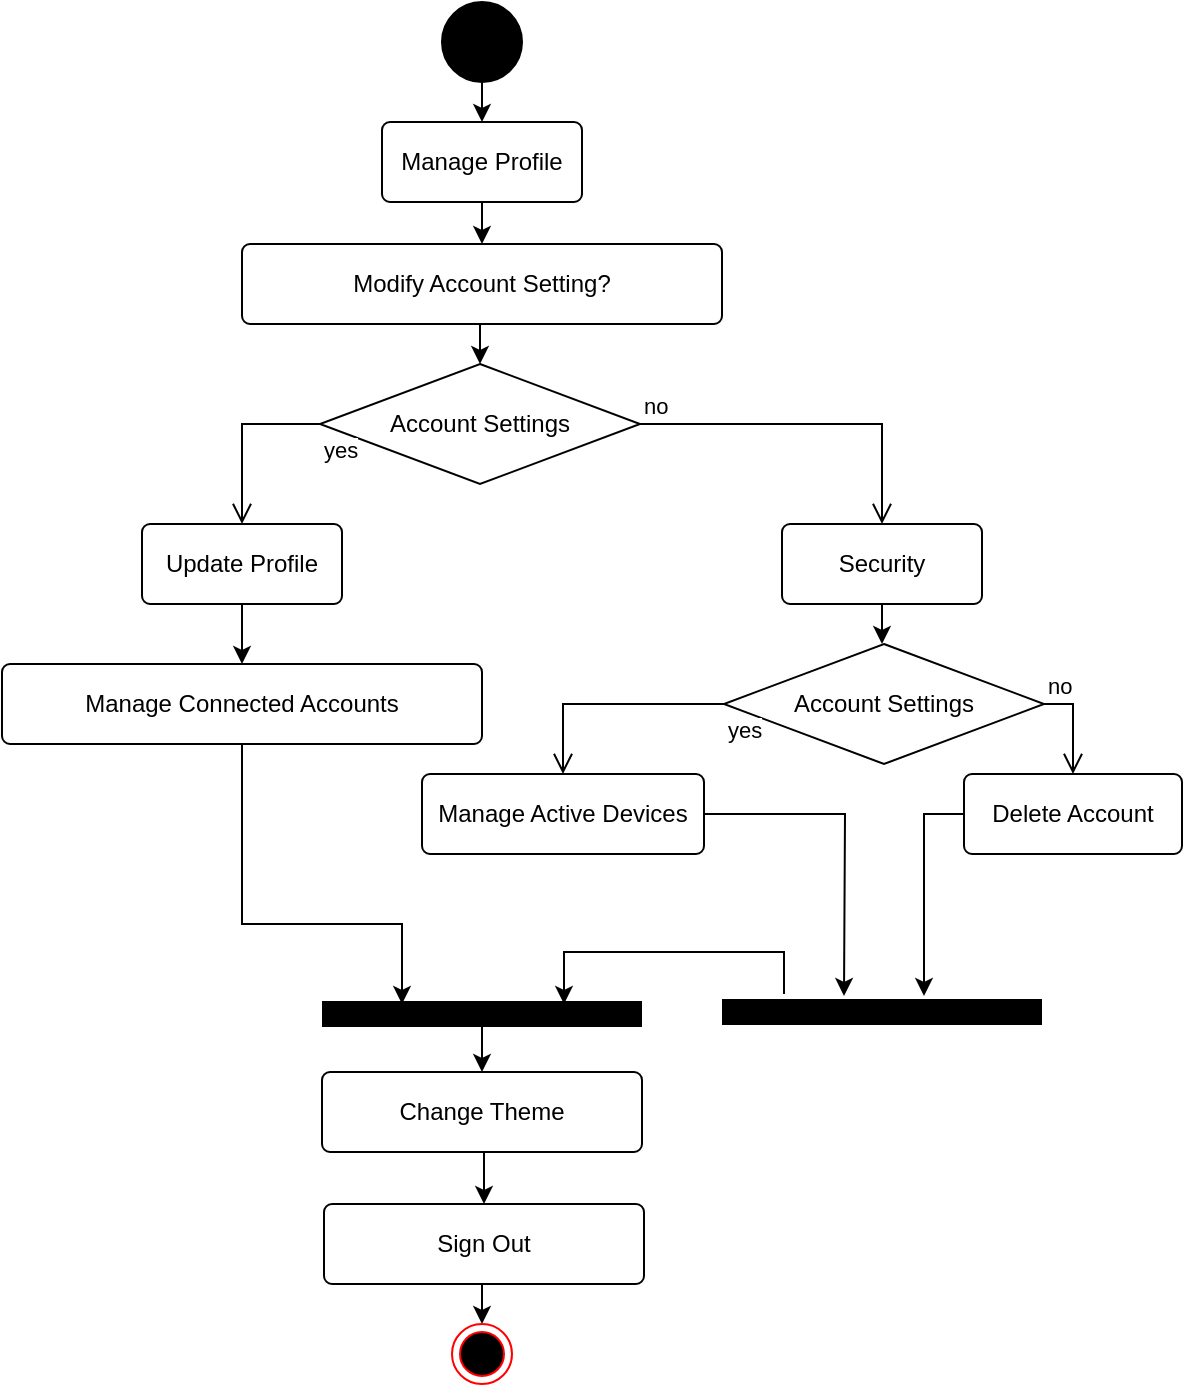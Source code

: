 <mxfile version="23.1.5" type="github">
  <diagram name="Page-1" id="7LJppE1JE4XpLKsh6bBd">
    <mxGraphModel dx="1138" dy="1743" grid="1" gridSize="10" guides="1" tooltips="1" connect="1" arrows="1" fold="1" page="1" pageScale="1" pageWidth="827" pageHeight="1169" math="0" shadow="0">
      <root>
        <mxCell id="0" />
        <mxCell id="1" parent="0" />
        <mxCell id="F_9zOkvMGBa57DA_jnb--28" style="edgeStyle=orthogonalEdgeStyle;rounded=0;orthogonalLoop=1;jettySize=auto;html=1;exitX=0.5;exitY=1;exitDx=0;exitDy=0;entryX=0.5;entryY=0;entryDx=0;entryDy=0;" edge="1" parent="1" source="F_9zOkvMGBa57DA_jnb--2" target="F_9zOkvMGBa57DA_jnb--4">
          <mxGeometry relative="1" as="geometry" />
        </mxCell>
        <mxCell id="F_9zOkvMGBa57DA_jnb--2" value="" style="ellipse;whiteSpace=wrap;html=1;aspect=fixed;fillColor=#000000;" vertex="1" parent="1">
          <mxGeometry x="380" y="-221" width="40" height="40" as="geometry" />
        </mxCell>
        <mxCell id="F_9zOkvMGBa57DA_jnb--44" style="edgeStyle=orthogonalEdgeStyle;rounded=0;orthogonalLoop=1;jettySize=auto;html=1;exitX=0.5;exitY=1;exitDx=0;exitDy=0;entryX=0.5;entryY=0;entryDx=0;entryDy=0;" edge="1" parent="1" source="F_9zOkvMGBa57DA_jnb--4" target="F_9zOkvMGBa57DA_jnb--43">
          <mxGeometry relative="1" as="geometry" />
        </mxCell>
        <mxCell id="F_9zOkvMGBa57DA_jnb--4" value="Manage Profile" style="rounded=1;arcSize=10;whiteSpace=wrap;html=1;align=center;" vertex="1" parent="1">
          <mxGeometry x="350" y="-161" width="100" height="40" as="geometry" />
        </mxCell>
        <mxCell id="F_9zOkvMGBa57DA_jnb--22" style="edgeStyle=orthogonalEdgeStyle;rounded=0;orthogonalLoop=1;jettySize=auto;html=1;exitX=0.5;exitY=1;exitDx=0;exitDy=0;entryX=0.5;entryY=0;entryDx=0;entryDy=0;" edge="1" parent="1" source="F_9zOkvMGBa57DA_jnb--9" target="F_9zOkvMGBa57DA_jnb--11">
          <mxGeometry relative="1" as="geometry" />
        </mxCell>
        <mxCell id="F_9zOkvMGBa57DA_jnb--9" value="Update Profile" style="rounded=1;arcSize=10;whiteSpace=wrap;html=1;align=center;" vertex="1" parent="1">
          <mxGeometry x="230" y="40" width="100" height="40" as="geometry" />
        </mxCell>
        <mxCell id="F_9zOkvMGBa57DA_jnb--36" style="edgeStyle=orthogonalEdgeStyle;rounded=0;orthogonalLoop=1;jettySize=auto;html=1;exitX=0.5;exitY=1;exitDx=0;exitDy=0;entryX=0.5;entryY=0;entryDx=0;entryDy=0;" edge="1" parent="1" source="F_9zOkvMGBa57DA_jnb--10">
          <mxGeometry relative="1" as="geometry">
            <mxPoint x="600" y="100" as="targetPoint" />
          </mxGeometry>
        </mxCell>
        <mxCell id="F_9zOkvMGBa57DA_jnb--10" value="Security" style="rounded=1;arcSize=10;whiteSpace=wrap;html=1;align=center;" vertex="1" parent="1">
          <mxGeometry x="550" y="40" width="100" height="40" as="geometry" />
        </mxCell>
        <mxCell id="F_9zOkvMGBa57DA_jnb--51" style="edgeStyle=orthogonalEdgeStyle;rounded=0;orthogonalLoop=1;jettySize=auto;html=1;exitX=0.5;exitY=1;exitDx=0;exitDy=0;" edge="1" parent="1" source="F_9zOkvMGBa57DA_jnb--11">
          <mxGeometry relative="1" as="geometry">
            <mxPoint x="360" y="280" as="targetPoint" />
            <Array as="points">
              <mxPoint x="280" y="240" />
              <mxPoint x="360" y="240" />
            </Array>
          </mxGeometry>
        </mxCell>
        <mxCell id="F_9zOkvMGBa57DA_jnb--11" value="Manage Connected Accounts" style="rounded=1;arcSize=10;whiteSpace=wrap;html=1;align=center;" vertex="1" parent="1">
          <mxGeometry x="160" y="110" width="240" height="40" as="geometry" />
        </mxCell>
        <mxCell id="F_9zOkvMGBa57DA_jnb--30" style="edgeStyle=orthogonalEdgeStyle;rounded=0;orthogonalLoop=1;jettySize=auto;html=1;exitX=1;exitY=0.5;exitDx=0;exitDy=0;" edge="1" parent="1" source="F_9zOkvMGBa57DA_jnb--16">
          <mxGeometry relative="1" as="geometry">
            <mxPoint x="581" y="276" as="targetPoint" />
          </mxGeometry>
        </mxCell>
        <mxCell id="F_9zOkvMGBa57DA_jnb--16" value="Manage Active Devices" style="rounded=1;arcSize=10;whiteSpace=wrap;html=1;align=center;" vertex="1" parent="1">
          <mxGeometry x="370" y="165" width="141" height="40" as="geometry" />
        </mxCell>
        <mxCell id="F_9zOkvMGBa57DA_jnb--50" style="edgeStyle=orthogonalEdgeStyle;rounded=0;orthogonalLoop=1;jettySize=auto;html=1;exitX=0;exitY=0.5;exitDx=0;exitDy=0;" edge="1" parent="1" source="F_9zOkvMGBa57DA_jnb--17">
          <mxGeometry relative="1" as="geometry">
            <mxPoint x="621" y="276" as="targetPoint" />
            <Array as="points">
              <mxPoint x="621" y="185" />
              <mxPoint x="621" y="276" />
            </Array>
          </mxGeometry>
        </mxCell>
        <mxCell id="F_9zOkvMGBa57DA_jnb--17" value="Delete Account" style="rounded=1;arcSize=10;whiteSpace=wrap;html=1;align=center;" vertex="1" parent="1">
          <mxGeometry x="641" y="165" width="109" height="40" as="geometry" />
        </mxCell>
        <mxCell id="F_9zOkvMGBa57DA_jnb--19" value="" style="line;strokeWidth=13;rotatable=0;dashed=0;labelPosition=right;align=left;verticalAlign=middle;spacingTop=0;spacingLeft=6;points=[];portConstraint=eastwest;" vertex="1" parent="1">
          <mxGeometry x="320" y="280" width="160" height="10" as="geometry" />
        </mxCell>
        <mxCell id="F_9zOkvMGBa57DA_jnb--55" style="edgeStyle=orthogonalEdgeStyle;rounded=0;orthogonalLoop=1;jettySize=auto;html=1;exitX=0.5;exitY=1;exitDx=0;exitDy=0;entryX=0.5;entryY=0;entryDx=0;entryDy=0;" edge="1" parent="1" source="F_9zOkvMGBa57DA_jnb--20" target="F_9zOkvMGBa57DA_jnb--54">
          <mxGeometry relative="1" as="geometry" />
        </mxCell>
        <mxCell id="F_9zOkvMGBa57DA_jnb--20" value="Change Theme" style="rounded=1;arcSize=10;whiteSpace=wrap;html=1;align=center;" vertex="1" parent="1">
          <mxGeometry x="320" y="314" width="160" height="40" as="geometry" />
        </mxCell>
        <mxCell id="F_9zOkvMGBa57DA_jnb--24" value="Account Settings" style="rhombus;whiteSpace=wrap;html=1;fontColor=#000000;fillColor=#FFFFFF;strokeColor=#000000;" vertex="1" parent="1">
          <mxGeometry x="319" y="-40" width="160" height="60" as="geometry" />
        </mxCell>
        <mxCell id="F_9zOkvMGBa57DA_jnb--25" value="no" style="edgeStyle=orthogonalEdgeStyle;html=1;align=left;verticalAlign=bottom;endArrow=open;endSize=8;strokeColor=#000000;rounded=0;entryX=0.5;entryY=0;entryDx=0;entryDy=0;" edge="1" source="F_9zOkvMGBa57DA_jnb--24" parent="1" target="F_9zOkvMGBa57DA_jnb--10">
          <mxGeometry x="-1" relative="1" as="geometry">
            <mxPoint x="370" y="270" as="targetPoint" />
          </mxGeometry>
        </mxCell>
        <mxCell id="F_9zOkvMGBa57DA_jnb--26" value="yes" style="edgeStyle=orthogonalEdgeStyle;html=1;align=left;verticalAlign=top;endArrow=open;endSize=8;strokeColor=#000000;rounded=0;entryX=0.5;entryY=0;entryDx=0;entryDy=0;exitX=0;exitY=0.5;exitDx=0;exitDy=0;" edge="1" source="F_9zOkvMGBa57DA_jnb--24" parent="1" target="F_9zOkvMGBa57DA_jnb--9">
          <mxGeometry x="-1" relative="1" as="geometry">
            <mxPoint x="230" y="350" as="targetPoint" />
          </mxGeometry>
        </mxCell>
        <mxCell id="F_9zOkvMGBa57DA_jnb--34" value="" style="endArrow=classic;html=1;rounded=0;entryX=0.5;entryY=0;entryDx=0;entryDy=0;" edge="1" parent="1" source="F_9zOkvMGBa57DA_jnb--19" target="F_9zOkvMGBa57DA_jnb--20">
          <mxGeometry width="50" height="50" relative="1" as="geometry">
            <mxPoint x="300" y="284" as="sourcePoint" />
            <mxPoint x="350" y="234" as="targetPoint" />
          </mxGeometry>
        </mxCell>
        <mxCell id="F_9zOkvMGBa57DA_jnb--40" value="" style="line;strokeWidth=13;rotatable=0;dashed=0;labelPosition=right;align=left;verticalAlign=middle;spacingTop=0;spacingLeft=6;points=[];portConstraint=eastwest;" vertex="1" parent="1">
          <mxGeometry x="520" y="279" width="160" height="10" as="geometry" />
        </mxCell>
        <mxCell id="F_9zOkvMGBa57DA_jnb--41" value="" style="endArrow=classic;html=1;rounded=0;" edge="1" parent="1">
          <mxGeometry width="50" height="50" relative="1" as="geometry">
            <mxPoint x="551" y="275" as="sourcePoint" />
            <mxPoint x="441" y="280" as="targetPoint" />
            <Array as="points">
              <mxPoint x="551" y="254" />
              <mxPoint x="441" y="254" />
            </Array>
          </mxGeometry>
        </mxCell>
        <mxCell id="F_9zOkvMGBa57DA_jnb--45" style="edgeStyle=orthogonalEdgeStyle;rounded=0;orthogonalLoop=1;jettySize=auto;html=1;exitX=0.5;exitY=1;exitDx=0;exitDy=0;entryX=0.5;entryY=0;entryDx=0;entryDy=0;" edge="1" parent="1" source="F_9zOkvMGBa57DA_jnb--43" target="F_9zOkvMGBa57DA_jnb--24">
          <mxGeometry relative="1" as="geometry" />
        </mxCell>
        <mxCell id="F_9zOkvMGBa57DA_jnb--43" value="Modify Account Setting?" style="rounded=1;arcSize=10;whiteSpace=wrap;html=1;align=center;" vertex="1" parent="1">
          <mxGeometry x="280" y="-100" width="240" height="40" as="geometry" />
        </mxCell>
        <mxCell id="F_9zOkvMGBa57DA_jnb--46" value="Account Settings" style="rhombus;whiteSpace=wrap;html=1;fontColor=#000000;fillColor=#FFFFFF;strokeColor=#000000;" vertex="1" parent="1">
          <mxGeometry x="521" y="100" width="160" height="60" as="geometry" />
        </mxCell>
        <mxCell id="F_9zOkvMGBa57DA_jnb--47" value="no" style="edgeStyle=orthogonalEdgeStyle;html=1;align=left;verticalAlign=bottom;endArrow=open;endSize=8;strokeColor=#000000;rounded=0;entryX=0.5;entryY=0;entryDx=0;entryDy=0;" edge="1" parent="1" source="F_9zOkvMGBa57DA_jnb--46" target="F_9zOkvMGBa57DA_jnb--17">
          <mxGeometry x="-1" relative="1" as="geometry">
            <mxPoint x="761" y="176" as="targetPoint" />
            <Array as="points">
              <mxPoint x="695" y="130" />
            </Array>
          </mxGeometry>
        </mxCell>
        <mxCell id="F_9zOkvMGBa57DA_jnb--48" value="yes" style="edgeStyle=orthogonalEdgeStyle;html=1;align=left;verticalAlign=top;endArrow=open;endSize=8;strokeColor=#000000;rounded=0;entryX=0.5;entryY=0;entryDx=0;entryDy=0;" edge="1" parent="1" source="F_9zOkvMGBa57DA_jnb--46" target="F_9zOkvMGBa57DA_jnb--16">
          <mxGeometry x="-1" relative="1" as="geometry">
            <mxPoint x="415" y="186" as="targetPoint" />
            <Array as="points">
              <mxPoint x="441" y="130" />
            </Array>
          </mxGeometry>
        </mxCell>
        <mxCell id="F_9zOkvMGBa57DA_jnb--57" style="edgeStyle=orthogonalEdgeStyle;rounded=0;orthogonalLoop=1;jettySize=auto;html=1;exitX=0.5;exitY=1;exitDx=0;exitDy=0;entryX=0.5;entryY=0;entryDx=0;entryDy=0;" edge="1" parent="1" source="F_9zOkvMGBa57DA_jnb--54" target="F_9zOkvMGBa57DA_jnb--56">
          <mxGeometry relative="1" as="geometry" />
        </mxCell>
        <mxCell id="F_9zOkvMGBa57DA_jnb--54" value="Sign Out" style="rounded=1;arcSize=10;whiteSpace=wrap;html=1;align=center;" vertex="1" parent="1">
          <mxGeometry x="321" y="380" width="160" height="40" as="geometry" />
        </mxCell>
        <mxCell id="F_9zOkvMGBa57DA_jnb--56" value="" style="ellipse;html=1;shape=endState;fillColor=#000000;strokeColor=#ff0000;" vertex="1" parent="1">
          <mxGeometry x="385" y="440" width="30" height="30" as="geometry" />
        </mxCell>
      </root>
    </mxGraphModel>
  </diagram>
</mxfile>

